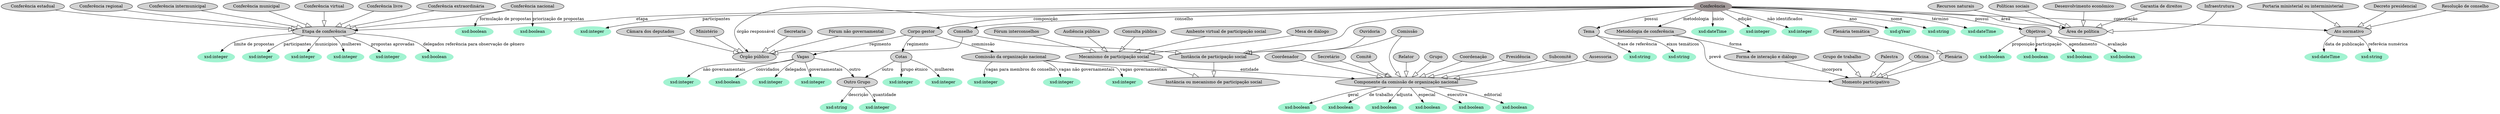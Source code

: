 digraph  {
	node [label="\N"];
	Conferência	 [color="#A29999",
		style=filled];
	4	 [color="#A2F3D1",
		label="xsd:integer",
		style=filled];
	Conferência -> 4	 [label="não identificados"];
	5	 [color="#A2F3D1",
		label="xsd:gYear",
		style=filled];
	Conferência -> 5	 [label=ano];
	1	 [color="#A2F3D1",
		label="xsd:string",
		style=filled];
	Conferência -> 1	 [label=nome];
	"Etapa de conferência"	 [style=filled];
	Conferência -> "Etapa de conferência"	 [label=etapa];
	22	 [color="#A2F3D1",
		label="xsd:dateTime",
		style=filled];
	Conferência -> 22	 [label=término];
	Conselho	 [style=filled];
	Conferência -> Conselho	 [label=conselho];
	Tema	 [style=filled];
	Conferência -> Tema	 [label=possui];
	"Órgão público"	 [style=filled];
	Conferência -> "Órgão público"	 [label="órgão responsável"];
	"Metodologia de conferência"	 [style=filled];
	Conferência -> "Metodologia de conferência"	 [label=metodologia];
	21	 [color="#A2F3D1",
		label="xsd:dateTime",
		style=filled];
	Conferência -> 21	 [label=início];
	2	 [color="#A2F3D1",
		label="xsd:integer",
		style=filled];
	Conferência -> 2	 [label=edição];
	"Área de política"	 [style=filled];
	Conferência -> "Área de política"	 [label=área];
	"Corpo gestor"	 [style=filled];
	Conferência -> "Corpo gestor"	 [label=composição];
	Objetivos	 [style=filled];
	Conferência -> Objetivos	 [label=possui];
	3	 [color="#A2F3D1",
		label="xsd:integer",
		style=filled];
	Conferência -> 3	 [label=participantes];
	"Ato normativo"	 [style=filled];
	Conferência -> "Ato normativo"	 [label=convocação];
	"Instância de participação social"	 [style=filled];
	Conferência -> "Instância de participação social"	 [arrowhead=empty,
		arrowsize=2];
	"Instância ou mecanismo de participação social"	 [style=filled];
	"Instância de participação social" -> "Instância ou mecanismo de participação social"	 [arrowhead=empty,
		arrowsize=2];
	"Mecanismo de participação social"	 [style=filled];
	"Mecanismo de participação social" -> "Instância ou mecanismo de participação social"	 [arrowhead=empty,
		arrowsize=2];
	Conselho -> "Órgão público"	 [arrowhead=empty,
		arrowsize=2];
	Conselho -> "Instância de participação social"	 [arrowhead=empty,
		arrowsize=2];
	Ouvidoria	 [style=filled];
	Ouvidoria -> "Instância de participação social"	 [arrowhead=empty,
		arrowsize=2];
	Comissão	 [style=filled];
	"Componente da comissão de organização nacional"	 [style=filled];
	Comissão -> "Componente da comissão de organização nacional"	 [arrowhead=empty,
		arrowsize=2];
	Comissão -> "Instância de participação social"	 [arrowhead=empty,
		arrowsize=2];
	"Mesa de diálogo"	 [style=filled];
	"Mesa de diálogo" -> "Mecanismo de participação social"	 [arrowhead=empty,
		arrowsize=2];
	"Fórum interconselhos"	 [style=filled];
	"Fórum interconselhos" -> "Mecanismo de participação social"	 [arrowhead=empty,
		arrowsize=2];
	"Audiência pública"	 [style=filled];
	"Audiência pública" -> "Mecanismo de participação social"	 [arrowhead=empty,
		arrowsize=2];
	"Consulta pública"	 [style=filled];
	"Consulta pública" -> "Mecanismo de participação social"	 [arrowhead=empty,
		arrowsize=2];
	"Ambente virtual de participação social"	 [style=filled];
	"Ambente virtual de participação social" -> "Mecanismo de participação social"	 [arrowhead=empty,
		arrowsize=2];
	Ministério	 [style=filled];
	Ministério -> "Órgão público"	 [arrowhead=empty,
		arrowsize=2];
	Secretaria	 [style=filled];
	Secretaria -> "Órgão público"	 [arrowhead=empty,
		arrowsize=2];
	"Câmara dos deputados"	 [style=filled];
	"Câmara dos deputados" -> "Órgão público"	 [arrowhead=empty,
		arrowsize=2];
	"Fórum não governamental"	 [style=filled];
	"Fórum não governamental" -> "Órgão público"	 [arrowhead=empty,
		arrowsize=2];
	6	 [color="#A2F3D1",
		label="xsd:dateTime",
		style=filled];
	"Ato normativo" -> 6	 [label="data de publicação"];
	7	 [color="#A2F3D1",
		label="xsd:string",
		style=filled];
	"Ato normativo" -> 7	 [label="referêcia numérica"];
	"Portaria ministerial ou interministerial"	 [style=filled];
	"Portaria ministerial ou interministerial" -> "Ato normativo"	 [arrowhead=empty,
		arrowsize=2];
	"Decreto presidencial"	 [style=filled];
	"Decreto presidencial" -> "Ato normativo"	 [arrowhead=empty,
		arrowsize=2];
	"Resolução de conselho"	 [style=filled];
	"Resolução de conselho" -> "Ato normativo"	 [arrowhead=empty,
		arrowsize=2];
	"Políticas sociais"	 [style=filled];
	"Políticas sociais" -> "Área de política"	 [arrowhead=empty,
		arrowsize=2];
	"Desenvolvimento econômico"	 [style=filled];
	"Desenvolvimento econômico" -> "Área de política"	 [arrowhead=empty,
		arrowsize=2];
	"Garantia de direitos"	 [style=filled];
	"Garantia de direitos" -> "Área de política"	 [arrowhead=empty,
		arrowsize=2];
	Infraestrutura	 [style=filled];
	Infraestrutura -> "Área de política"	 [arrowhead=empty,
		arrowsize=2];
	"Recursos naturais"	 [style=filled];
	"Recursos naturais" -> "Área de política"	 [arrowhead=empty,
		arrowsize=2];
	11	 [color="#A2F3D1",
		label="xsd:boolean",
		style=filled];
	Objetivos -> 11	 [label=proposição];
	10	 [color="#A2F3D1",
		label="xsd:boolean",
		style=filled];
	Objetivos -> 10	 [label=participação];
	8	 [color="#A2F3D1",
		label="xsd:boolean",
		style=filled];
	Objetivos -> 8	 [label=agendamento];
	9	 [color="#A2F3D1",
		label="xsd:boolean",
		style=filled];
	Objetivos -> 9	 [label=avaliação];
	12	 [color="#A2F3D1",
		label="xsd:string",
		style=filled];
	Tema -> 12	 [label="frase de referência"];
	13	 [color="#A2F3D1",
		label="xsd:string",
		style=filled];
	Tema -> 13	 [label="eixos temáticos"];
	32	 [color="#A2F3D1",
		label="xsd:integer",
		style=filled];
	"Etapa de conferência" -> 32	 [label="limite de propostas"];
	14	 [color="#A2F3D1",
		label="xsd:integer",
		style=filled];
	"Etapa de conferência" -> 14	 [label=participantes];
	15	 [color="#A2F3D1",
		label="xsd:integer",
		style=filled];
	"Etapa de conferência" -> 15	 [label=municípios];
	16	 [color="#A2F3D1",
		label="xsd:integer",
		style=filled];
	"Etapa de conferência" -> 16	 [label=mulheres];
	17	 [color="#A2F3D1",
		label="xsd:integer",
		style=filled];
	"Etapa de conferência" -> 17	 [label="propostas aprovadas"];
	18	 [color="#A2F3D1",
		label="xsd:boolean",
		style=filled];
	"Etapa de conferência" -> 18	 [label="delegados referência para observação de gênero"];
	"Conferência nacional"	 [style=filled];
	"Conferência nacional" -> "Etapa de conferência"	 [arrowhead=empty,
		arrowsize=2];
	20	 [color="#A2F3D1",
		label="xsd:boolean",
		style=filled];
	"Conferência nacional" -> 20	 [label="formulação de propostas"];
	19	 [color="#A2F3D1",
		label="xsd:boolean",
		style=filled];
	"Conferência nacional" -> 19	 [label="priorização de propostas"];
	"Conferência estadual"	 [style=filled];
	"Conferência estadual" -> "Etapa de conferência"	 [arrowhead=empty,
		arrowsize=2];
	"Conferência regional"	 [style=filled];
	"Conferência regional" -> "Etapa de conferência"	 [arrowhead=empty,
		arrowsize=2];
	"Conferência intermunicipal"	 [style=filled];
	"Conferência intermunicipal" -> "Etapa de conferência"	 [arrowhead=empty,
		arrowsize=2];
	"Conferência municipal"	 [style=filled];
	"Conferência municipal" -> "Etapa de conferência"	 [arrowhead=empty,
		arrowsize=2];
	"Conferência virtual"	 [style=filled];
	"Conferência virtual" -> "Etapa de conferência"	 [arrowhead=empty,
		arrowsize=2];
	"Conferência livre"	 [style=filled];
	"Conferência livre" -> "Etapa de conferência"	 [arrowhead=empty,
		arrowsize=2];
	"Conferência extraordinária"	 [style=filled];
	"Conferência extraordinária" -> "Etapa de conferência"	 [arrowhead=empty,
		arrowsize=2];
	Cotas	 [style=filled];
	"Corpo gestor" -> Cotas	 [label=regimento];
	Vagas	 [style=filled];
	"Corpo gestor" -> Vagas	 [label=regimento];
	"Comissão da organização nacional"	 [style=filled];
	"Corpo gestor" -> "Comissão da organização nacional"	 [label=commissão];
	29	 [color="#A2F3D1",
		label="xsd:integer",
		style=filled];
	"Comissão da organização nacional" -> 29	 [label="vagas não governamentais"];
	"Comissão da organização nacional" -> "Componente da comissão de organização nacional"	 [label=entidade];
	30	 [color="#A2F3D1",
		label="xsd:integer",
		style=filled];
	"Comissão da organização nacional" -> 30	 [label="vagas governamentais"];
	31	 [color="#A2F3D1",
		label="xsd:integer",
		style=filled];
	"Comissão da organização nacional" -> 31	 [label="vagas para membros do conselho"];
	25	 [color="#A2F3D1",
		label="xsd:boolean",
		style=filled];
	"Componente da comissão de organização nacional" -> 25	 [label=geral];
	24	 [color="#A2F3D1",
		label="xsd:boolean",
		style=filled];
	"Componente da comissão de organização nacional" -> 24	 [label="de trabalho"];
	23	 [color="#A2F3D1",
		label="xsd:boolean",
		style=filled];
	"Componente da comissão de organização nacional" -> 23	 [label=adjunta];
	26	 [color="#A2F3D1",
		label="xsd:boolean",
		style=filled];
	"Componente da comissão de organização nacional" -> 26	 [label=especial];
	27	 [color="#A2F3D1",
		label="xsd:boolean",
		style=filled];
	"Componente da comissão de organização nacional" -> 27	 [label=executiva];
	28	 [color="#A2F3D1",
		label="xsd:boolean",
		style=filled];
	"Componente da comissão de organização nacional" -> 28	 [label=editorial];
	Comitê	 [style=filled];
	Comitê -> "Componente da comissão de organização nacional"	 [arrowhead=empty,
		arrowsize=2];
	Grupo	 [style=filled];
	Grupo -> "Componente da comissão de organização nacional"	 [arrowhead=empty,
		arrowsize=2];
	Coordenação	 [style=filled];
	Coordenação -> "Componente da comissão de organização nacional"	 [arrowhead=empty,
		arrowsize=2];
	Presidência	 [style=filled];
	Presidência -> "Componente da comissão de organização nacional"	 [arrowhead=empty,
		arrowsize=2];
	Subcomitê	 [style=filled];
	Subcomitê -> "Componente da comissão de organização nacional"	 [arrowhead=empty,
		arrowsize=2];
	Assessoria	 [style=filled];
	Assessoria -> "Componente da comissão de organização nacional"	 [arrowhead=empty,
		arrowsize=2];
	Coordenador	 [style=filled];
	Coordenador -> "Componente da comissão de organização nacional"	 [arrowhead=empty,
		arrowsize=2];
	Secretário	 [style=filled];
	Secretário -> "Componente da comissão de organização nacional"	 [arrowhead=empty,
		arrowsize=2];
	Relator	 [style=filled];
	Relator -> "Componente da comissão de organização nacional"	 [arrowhead=empty,
		arrowsize=2];
	"Forma de interação e diálogo"	 [style=filled];
	"Metodologia de conferência" -> "Forma de interação e diálogo"	 [label=forma];
	"Momento participativo"	 [style=filled];
	"Metodologia de conferência" -> "Momento participativo"	 [label=prevê];
	"Forma de interação e diálogo" -> "Momento participativo"	 [label=incorpora];
	"Grupo de trabalho"	 [style=filled];
	"Grupo de trabalho" -> "Momento participativo"	 [arrowhead=empty,
		arrowsize=2];
	Palestra	 [style=filled];
	Palestra -> "Momento participativo"	 [arrowhead=empty,
		arrowsize=2];
	Oficina	 [style=filled];
	Oficina -> "Momento participativo"	 [arrowhead=empty,
		arrowsize=2];
	Plenária	 [style=filled];
	Plenária -> "Momento participativo"	 [arrowhead=empty,
		arrowsize=2];
	"Plenária temática"	 [style=filled];
	"Plenária temática" -> Plenária	 [arrowhead=empty,
		arrowsize=2];
	33	 [color="#A2F3D1",
		label="xsd:integer",
		style=filled];
	Vagas -> 33	 [label=delegados];
	34	 [color="#A2F3D1",
		label="xsd:integer",
		style=filled];
	Vagas -> 34	 [label=governamentais];
	35	 [color="#A2F3D1",
		label="xsd:integer",
		style=filled];
	Vagas -> 35	 [label="não governamentais"];
	"Outro Grupo"	 [style=filled];
	Vagas -> "Outro Grupo"	 [label=outro];
	36	 [color="#A2F3D1",
		label="xsd:boolean",
		style=filled];
	Vagas -> 36	 [label=convidados];
	38	 [color="#A2F3D1",
		label="xsd:string",
		style=filled];
	"Outro Grupo" -> 38	 [label=descrição];
	37	 [color="#A2F3D1",
		label="xsd:integer",
		style=filled];
	"Outro Grupo" -> 37	 [label=quantidade];
	40	 [color="#A2F3D1",
		label="xsd:integer",
		style=filled];
	Cotas -> 40	 [label="grupo étnico"];
	39	 [color="#A2F3D1",
		label="xsd:integer",
		style=filled];
	Cotas -> 39	 [label=mulheres];
	Cotas -> "Outro Grupo"	 [label=outro];
}
